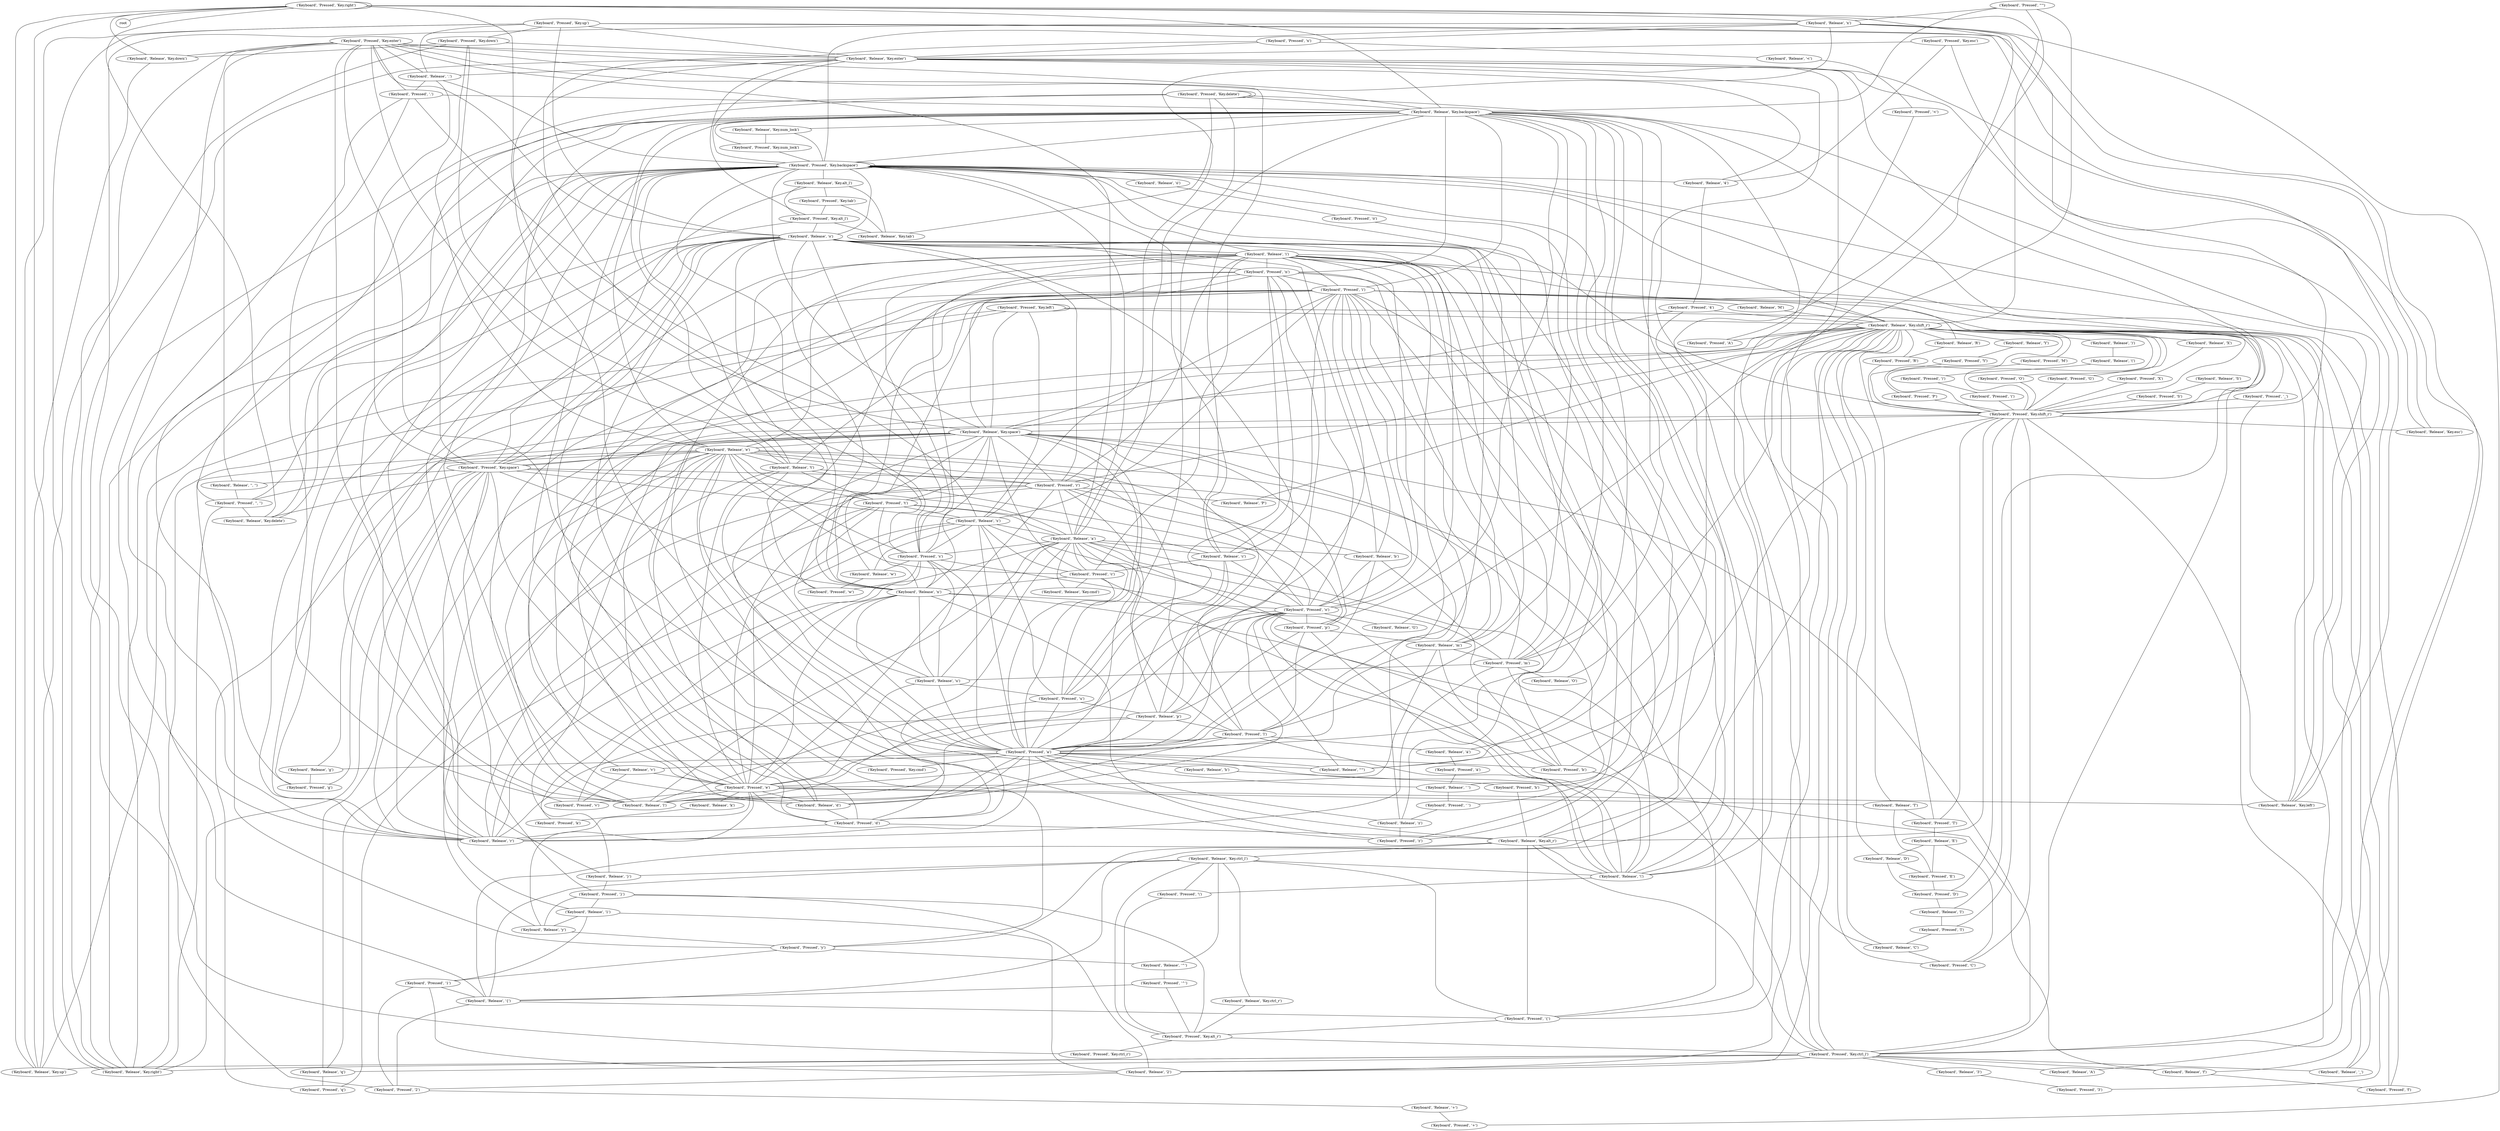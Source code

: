 graph {
	root
	"('Keyboard', 'Pressed', 'Key.right')"
	"('Keyboard', 'Pressed', 'Key.right')" -- root
	"('Keyboard', 'Pressed', 'Key.right')" -- "('Keyboard', 'Pressed', 'Key.right')"
	"('Keyboard', 'Pressed', 'Key.right')" -- "('Keyboard', 'Release', 'Key.right')"
	"('Keyboard', 'Pressed', 'Key.right')" -- "('Keyboard', 'Release', 'x')"
	"('Keyboard', 'Pressed', 'Key.right')" -- "('Keyboard', 'Release', 'Key.backspace')"
	"('Keyboard', 'Pressed', 'Key.right')" -- "('Keyboard', 'Release', 'Key.shift_r')"
	"('Keyboard', 'Pressed', 'Key.right')" -- "('Keyboard', 'Release', '2')"
	"('Keyboard', 'Pressed', 'Key.right')" -- "('Keyboard', 'Release', 'Key.up')"
	"('Keyboard', 'Pressed', 'Key.right')" -- "('Keyboard', 'Release', 'Key.space')"
	"('Keyboard', 'Pressed', 'Key.right')" -- "('Keyboard', 'Release', 'Key.down')"
	"('Keyboard', 'Pressed', 'Key.right')" -- "('Keyboard', 'Release', 'Key.delete')"
	"('Keyboard', 'Release', 'Key.right')"
	"('Keyboard', 'Pressed', 'Key.enter')"
	"('Keyboard', 'Pressed', 'Key.enter')" -- "('Keyboard', 'Release', 'Key.right')"
	"('Keyboard', 'Pressed', 'Key.enter')" -- "('Keyboard', 'Release', 'Key.enter')"
	"('Keyboard', 'Pressed', 'Key.enter')" -- "('Keyboard', 'Release', 'Key.backspace')"
	"('Keyboard', 'Pressed', 'Key.enter')" -- "('Keyboard', 'Release', '}')"
	"('Keyboard', 'Pressed', 'Key.enter')" -- "('Keyboard', 'Release', \"'\")"
	"('Keyboard', 'Pressed', 'Key.enter')" -- "('Keyboard', 'Release', 'a')"
	"('Keyboard', 'Pressed', 'Key.enter')" -- "('Keyboard', 'Release', '4')"
	"('Keyboard', 'Pressed', 'Key.enter')" -- "('Keyboard', 'Release', 't')"
	"('Keyboard', 'Pressed', 'Key.enter')" -- "('Keyboard', 'Release', 'r')"
	"('Keyboard', 'Pressed', 'Key.enter')" -- "('Keyboard', 'Release', 'c')"
	"('Keyboard', 'Pressed', 'Key.enter')" -- "('Keyboard', 'Release', 'o')"
	"('Keyboard', 'Pressed', 'Key.enter')" -- "('Keyboard', 'Release', 'Key.down')"
	"('Keyboard', 'Pressed', 'Key.enter')" -- "('Keyboard', 'Release', '', '')"
	"('Keyboard', 'Pressed', 'Key.enter')" -- "('Keyboard', 'Pressed', '.')"
	"('Keyboard', 'Pressed', 'Key.enter')" -- "('Keyboard', 'Release', '.')"
	"('Keyboard', 'Release', 'Key.enter')"
	"('Keyboard', 'Release', 'Key.enter')" -- "('Keyboard', 'Release', '.')"
	"('Keyboard', 'Pressed', 'x')"
	"('Keyboard', 'Pressed', 'x')" -- "('Keyboard', 'Release', 'Key.enter')"
	"('Keyboard', 'Pressed', 'x')" -- "('Keyboard', 'Release', '<')"
	"('Keyboard', 'Pressed', 's')"
	"('Keyboard', 'Pressed', 's')" -- "('Keyboard', 'Pressed', 'x')"
	"('Keyboard', 'Pressed', 's')" -- "('Keyboard', 'Release', 'Key.backspace')"
	"('Keyboard', 'Pressed', 's')" -- "('Keyboard', 'Pressed', 'a')"
	"('Keyboard', 'Pressed', 's')" -- "('Keyboard', 'Release', '\\')"
	"('Keyboard', 'Pressed', 's')" -- "('Keyboard', 'Release', 'i')"
	"('Keyboard', 'Pressed', 's')" -- "('Keyboard', 'Release', 'n')"
	"('Keyboard', 'Pressed', 's')" -- "('Keyboard', 'Release', 'e')"
	"('Keyboard', 'Pressed', 's')" -- "('Keyboard', 'Release', 'r')"
	"('Keyboard', 'Pressed', 's')" -- "('Keyboard', 'Release', 'o')"
	"('Keyboard', 'Pressed', 's')" -- "('Keyboard', 'Release', 'Key.space')"
	"('Keyboard', 'Pressed', 's')" -- "('Keyboard', 'Release', 'u')"
	"('Keyboard', 'Pressed', 's')" -- "('Keyboard', 'Pressed', 'w')"
	"('Keyboard', 'Pressed', 's')" -- "('Keyboard', 'Release', 'w')"
	"('Keyboard', 'Release', 's')"
	"('Keyboard', 'Release', 's')" -- "('Keyboard', 'Pressed', 's')"
	"('Keyboard', 'Release', 's')" -- "('Keyboard', 'Release', 'a')"
	"('Keyboard', 'Release', 's')" -- "('Keyboard', 'Release', 'w')"
	"('Keyboard', 'Release', 'x')"
	"('Keyboard', 'Release', 'x')" -- "('Keyboard', 'Pressed', 'x')"
	"('Keyboard', 'Release', 'x')" -- "('Keyboard', 'Release', 's')"
	"('Keyboard', 'Pressed', 'Key.backspace')"
	"('Keyboard', 'Pressed', 'Key.backspace')" -- "('Keyboard', 'Release', 'Key.right')"
	"('Keyboard', 'Pressed', 'Key.backspace')" -- "('Keyboard', 'Release', 'Key.enter')"
	"('Keyboard', 'Pressed', 'Key.backspace')" -- "('Keyboard', 'Release', 'x')"
	"('Keyboard', 'Pressed', 'Key.backspace')" -- "('Keyboard', 'Pressed', 'Key.backspace')"
	"('Keyboard', 'Pressed', 'Key.backspace')" -- "('Keyboard', 'Release', 'Key.backspace')"
	"('Keyboard', 'Pressed', 'Key.backspace')" -- "('Keyboard', 'Release', 'Key.shift_r')"
	"('Keyboard', 'Pressed', 'Key.backspace')" -- "('Keyboard', 'Release', '{')"
	"('Keyboard', 'Pressed', 'Key.backspace')" -- "('Keyboard', 'Release', 'Key.alt_r')"
	"('Keyboard', 'Pressed', 'Key.backspace')" -- "('Keyboard', 'Release', '1')"
	"('Keyboard', 'Pressed', 'Key.backspace')" -- "('Keyboard', 'Release', 'a')"
	"('Keyboard', 'Pressed', 'Key.backspace')" -- "('Keyboard', 'Release', '\\')"
	"('Keyboard', 'Pressed', 'Key.backspace')" -- "('Keyboard', 'Release', 'i')"
	"('Keyboard', 'Pressed', 'Key.backspace')" -- "('Keyboard', 'Release', '4')"
	"('Keyboard', 'Pressed', 'Key.backspace')" -- "('Keyboard', 'Release', 'n')"
	"('Keyboard', 'Pressed', 'Key.backspace')" -- "('Keyboard', 'Release', 'm')"
	"('Keyboard', 'Pressed', 'Key.backspace')" -- "('Keyboard', 'Release', 'e')"
	"('Keyboard', 'Pressed', 'Key.backspace')" -- "('Keyboard', 'Release', 't')"
	"('Keyboard', 'Pressed', 'Key.backspace')" -- "('Keyboard', 'Release', 'r')"
	"('Keyboard', 'Pressed', 'Key.backspace')" -- "('Keyboard', 'Release', 'c')"
	"('Keyboard', 'Pressed', 'Key.backspace')" -- "('Keyboard', 'Release', 'o')"
	"('Keyboard', 'Pressed', 'Key.backspace')" -- "('Keyboard', 'Release', 'l')"
	"('Keyboard', 'Pressed', 'Key.backspace')" -- "('Keyboard', 'Release', 'Key.space')"
	"('Keyboard', 'Pressed', 'Key.backspace')" -- "('Keyboard', 'Release', 'd')"
	"('Keyboard', 'Pressed', 'Key.backspace')" -- "('Keyboard', 'Release', 'á')"
	"('Keyboard', 'Pressed', 'Key.backspace')" -- "('Keyboard', 'Release', 'ó')"
	"('Keyboard', 'Pressed', 'Key.backspace')" -- "('Keyboard', 'Release', 'Key.delete')"
	"('Keyboard', 'Pressed', 'Key.backspace')" -- "('Keyboard', 'Release', '.')"
	"('Keyboard', 'Pressed', 'Key.backspace')" -- "('Keyboard', 'Release', 'Key.left')"
	"('Keyboard', 'Pressed', 'Key.backspace')" -- "('Keyboard', 'Release', 'Key.alt_l')"
	"('Keyboard', 'Pressed', 'Key.backspace')" -- "('Keyboard', 'Release', 'Key.num_lock')"
	"('Keyboard', 'Release', 'Key.backspace')"
	"('Keyboard', 'Release', 'Key.backspace')" -- "('Keyboard', 'Pressed', 'Key.shift_r')"
	"('Keyboard', 'Release', 'Key.backspace')" -- "('Keyboard', 'Release', 'Key.num_lock')"
	"('Keyboard', 'Pressed', 'Key.shift_r')"
	"('Keyboard', 'Pressed', 'Key.shift_r')" -- "('Keyboard', 'Release', 'Key.enter')"
	"('Keyboard', 'Pressed', 'Key.shift_r')" -- "('Keyboard', 'Release', 'x')"
	"('Keyboard', 'Pressed', 'Key.shift_r')" -- "('Keyboard', 'Pressed', 'Key.backspace')"
	"('Keyboard', 'Pressed', 'Key.shift_r')" -- "('Keyboard', 'Release', 'Key.shift_r')"
	"('Keyboard', 'Pressed', 'Key.shift_r')" -- "('Keyboard', 'Release', 'Key.alt_r')"
	"('Keyboard', 'Pressed', 'Key.shift_r')" -- "('Keyboard', 'Release', '}')"
	"('Keyboard', 'Pressed', 'Key.shift_r')" -- "('Keyboard', 'Release', \"'\")"
	"('Keyboard', 'Pressed', 'Key.shift_r')" -- "('Keyboard', 'Release', 'Key.esc')"
	"('Keyboard', 'Pressed', 'Key.shift_r')" -- "('Keyboard', 'Release', 'o')"
	"('Keyboard', 'Pressed', 'Key.shift_r')" -- "('Keyboard', 'Release', 'Key.space')"
	"('Keyboard', 'Pressed', 'Key.shift_r')" -- "('Keyboard', 'Release', 'Key.left')"
	"('Keyboard', 'Release', 'Key.shift_r')"
	"('Keyboard', 'Release', 'Key.shift_r')" -- "('Keyboard', 'Pressed', '_')"
	"('Keyboard', 'Release', 'Key.shift_r')" -- "('Keyboard', 'Release', '_')"
	"('Keyboard', 'Release', 'Key.shift_r')" -- "('Keyboard', 'Pressed', 'A')"
	"('Keyboard', 'Release', 'Key.shift_r')" -- "('Keyboard', 'Pressed', 'O')"
	"('Keyboard', 'Release', 'Key.shift_r')" -- "('Keyboard', 'Release', 'X')"
	"('Keyboard', 'Release', 'Key.shift_r')" -- "('Keyboard', 'Release', 'Y')"
	"('Keyboard', 'Release', 'Key.shift_r')" -- "('Keyboard', 'Pressed', 'R')"
	"('Keyboard', 'Release', 'Key.shift_r')" -- "('Keyboard', 'Release', 'R')"
	"('Keyboard', 'Release', 'Key.shift_r')" -- "('Keyboard', 'Pressed', 'G')"
	"('Keyboard', 'Release', 'Key.shift_r')" -- "('Keyboard', 'Pressed', 'T')"
	"('Keyboard', 'Release', 'Key.shift_r')" -- "('Keyboard', 'Pressed', 'P')"
	"('Keyboard', 'Release', 'Key.shift_r')" -- "('Keyboard', 'Pressed', 'M')"
	"('Keyboard', 'Release', 'Key.shift_r')" -- "('Keyboard', 'Release', 'D')"
	"('Keyboard', 'Release', 'Key.shift_r')" -- "('Keyboard', 'Pressed', 'C')"
	"('Keyboard', 'Release', 'Key.shift_r')" -- "('Keyboard', 'Release', 'C')"
	"('Keyboard', 'Release', 'Key.shift_r')" -- "('Keyboard', 'Release', 'I')"
	"('Keyboard', 'Release', 'Key.shift_r')" -- "('Keyboard', 'Release', ')')"
	"('Keyboard', 'Pressed', 'Key.ctrl_l')"
	"('Keyboard', 'Pressed', 'Key.ctrl_l')" -- "('Keyboard', 'Release', 'Key.right')"
	"('Keyboard', 'Pressed', 'Key.ctrl_l')" -- "('Keyboard', 'Release', 'Key.enter')"
	"('Keyboard', 'Pressed', 'Key.ctrl_l')" -- "('Keyboard', 'Release', 'x')"
	"('Keyboard', 'Pressed', 'Key.ctrl_l')" -- "('Keyboard', 'Release', 'Key.backspace')"
	"('Keyboard', 'Pressed', 'Key.ctrl_l')" -- "('Keyboard', 'Release', 'Key.shift_r')"
	"('Keyboard', 'Pressed', 'Key.ctrl_l')" -- "('Keyboard', 'Release', 'Key.alt_r')"
	"('Keyboard', 'Pressed', 'Key.ctrl_l')" -- "('Keyboard', 'Release', '_')"
	"('Keyboard', 'Pressed', 'Key.ctrl_l')" -- "('Keyboard', 'Release', '2')"
	"('Keyboard', 'Pressed', 'Key.ctrl_l')" -- "('Keyboard', 'Release', 'A')"
	"('Keyboard', 'Pressed', 'Key.ctrl_l')" -- "('Keyboard', 'Release', '3')"
	"('Keyboard', 'Pressed', 'Key.ctrl_l')" -- "('Keyboard', 'Release', 'i')"
	"('Keyboard', 'Pressed', 'Key.ctrl_l')" -- "('Keyboard', 'Release', 'n')"
	"('Keyboard', 'Pressed', 'Key.ctrl_l')" -- "('Keyboard', 'Release', 'Key.up')"
	"('Keyboard', 'Pressed', 'Key.ctrl_l')" -- "('Keyboard', 'Release', 'q')"
	"('Keyboard', 'Pressed', 'Key.ctrl_l')" -- "('Keyboard', 'Release', 'f')"
	"('Keyboard', 'Pressed', 'Key.ctrl_l')" -- "('Keyboard', 'Release', 'Key.space')"
	"('Keyboard', 'Pressed', 'Key.alt_r')"
	"('Keyboard', 'Pressed', 'Key.alt_r')" -- "('Keyboard', 'Pressed', 'Key.ctrl_l')"
	"('Keyboard', 'Pressed', 'Key.alt_r')" -- "('Keyboard', 'Pressed', 'Key.ctrl_r')"
	"('Keyboard', 'Pressed', '{')"
	"('Keyboard', 'Pressed', '{')" -- "('Keyboard', 'Release', 'Key.backspace')"
	"('Keyboard', 'Pressed', '{')" -- "('Keyboard', 'Release', 'Key.shift_r')"
	"('Keyboard', 'Pressed', '{')" -- "('Keyboard', 'Pressed', 'Key.alt_r')"
	"('Keyboard', 'Pressed', '{')" -- "('Keyboard', 'Release', 'Key.alt_r')"
	"('Keyboard', 'Pressed', '{')" -- "('Keyboard', 'Release', 'e')"
	"('Keyboard', 'Release', '{')"
	"('Keyboard', 'Release', '{')" -- "('Keyboard', 'Release', 'Key.shift_r')"
	"('Keyboard', 'Release', '{')" -- "('Keyboard', 'Pressed', '{')"
	"('Keyboard', 'Release', '{')" -- "('Keyboard', 'Release', 'Key.alt_r')"
	"('Keyboard', 'Release', 'Key.ctrl_l')"
	"('Keyboard', 'Release', 'Key.ctrl_l')" -- "('Keyboard', 'Pressed', 'Key.alt_r')"
	"('Keyboard', 'Release', 'Key.ctrl_l')" -- "('Keyboard', 'Pressed', '{')"
	"('Keyboard', 'Release', 'Key.ctrl_l')" -- "('Keyboard', 'Release', '{')"
	"('Keyboard', 'Release', 'Key.ctrl_l')" -- "('Keyboard', 'Release', '}')"
	"('Keyboard', 'Release', 'Key.ctrl_l')" -- "('Keyboard', 'Release', '^')"
	"('Keyboard', 'Release', 'Key.ctrl_l')" -- "('Keyboard', 'Pressed', '\\')"
	"('Keyboard', 'Release', 'Key.ctrl_l')" -- "('Keyboard', 'Release', '\\')"
	"('Keyboard', 'Release', 'Key.ctrl_l')" -- "('Keyboard', 'Release', 'Key.ctrl_r')"
	"('Keyboard', 'Release', 'Key.alt_r')"
	"('Keyboard', 'Release', 'Key.alt_r')" -- "('Keyboard', 'Release', 'Key.ctrl_l')"
	"('Keyboard', 'Pressed', '1')"
	"('Keyboard', 'Pressed', '1')" -- "('Keyboard', 'Release', '{')"
	"('Keyboard', 'Pressed', '1')" -- "('Keyboard', 'Pressed', '2')"
	"('Keyboard', 'Pressed', 'y')"
	"('Keyboard', 'Pressed', 'y')" -- "('Keyboard', 'Release', 'Key.backspace')"
	"('Keyboard', 'Pressed', 'y')" -- "('Keyboard', 'Pressed', '1')"
	"('Keyboard', 'Pressed', 'y')" -- "('Keyboard', 'Release', '^')"
	"('Keyboard', 'Pressed', 'y')" -- "('Keyboard', 'Release', 'o')"
	"('Keyboard', 'Pressed', 'y')" -- "('Keyboard', 'Release', 'Key.space')"
	"('Keyboard', 'Release', 'y')"
	"('Keyboard', 'Release', 'y')" -- "('Keyboard', 'Pressed', 'y')"
	"('Keyboard', 'Release', '1')"
	"('Keyboard', 'Release', '1')" -- "('Keyboard', 'Pressed', '1')"
	"('Keyboard', 'Release', '1')" -- "('Keyboard', 'Release', 'y')"
	"('Keyboard', 'Release', '1')" -- "('Keyboard', 'Release', '2')"
	"('Keyboard', 'Pressed', '}')"
	"('Keyboard', 'Pressed', '}')" -- "('Keyboard', 'Release', 'Key.backspace')"
	"('Keyboard', 'Pressed', '}')" -- "('Keyboard', 'Pressed', 'Key.alt_r')"
	"('Keyboard', 'Pressed', '}')" -- "('Keyboard', 'Release', 'y')"
	"('Keyboard', 'Pressed', '}')" -- "('Keyboard', 'Release', '1')"
	"('Keyboard', 'Pressed', '}')" -- "('Keyboard', 'Release', '2')"
	"('Keyboard', 'Release', '}')"
	"('Keyboard', 'Release', '}')" -- "('Keyboard', 'Pressed', '}')"
	"('Keyboard', 'Pressed', '_')"
	"('Keyboard', 'Pressed', '_')" -- "('Keyboard', 'Pressed', 'Key.shift_r')"
	"('Keyboard', 'Release', '_')"
	"('Keyboard', 'Release', '_')" -- "('Keyboard', 'Pressed', '_')"
	"('Keyboard', 'Pressed', '^')"
	"('Keyboard', 'Pressed', '^')" -- "('Keyboard', 'Pressed', 'Key.alt_r')"
	"('Keyboard', 'Pressed', '^')" -- "('Keyboard', 'Release', '{')"
	"('Keyboard', 'Release', '^')"
	"('Keyboard', 'Release', '^')" -- "('Keyboard', 'Pressed', '^')"
	"('Keyboard', 'Pressed', \"'\")"
	"('Keyboard', 'Pressed', \"'\")" -- "('Keyboard', 'Release', 'x')"
	"('Keyboard', 'Pressed', \"'\")" -- "('Keyboard', 'Release', 'Key.backspace')"
	"('Keyboard', 'Pressed', \"'\")" -- "('Keyboard', 'Release', \"'\")"
	"('Keyboard', 'Pressed', \"'\")" -- "('Keyboard', 'Release', '\\')"
	"('Keyboard', 'Release', \"'\")"
	"('Keyboard', 'Pressed', '2')"
	"('Keyboard', 'Pressed', '2')" -- "('Keyboard', 'Release', 'Key.enter')"
	"('Keyboard', 'Pressed', '2')" -- "('Keyboard', 'Release', '{')"
	"('Keyboard', 'Pressed', '2')" -- "('Keyboard', 'Release', '+')"
	"('Keyboard', 'Release', '2')"
	"('Keyboard', 'Release', '2')" -- "('Keyboard', 'Pressed', '1')"
	"('Keyboard', 'Release', '2')" -- "('Keyboard', 'Pressed', '2')"
	"('Keyboard', 'Pressed', 'a')"
	"('Keyboard', 'Pressed', 'a')" -- "('Keyboard', 'Release', 'Key.enter')"
	"('Keyboard', 'Pressed', 'a')" -- "('Keyboard', 'Release', 's')"
	"('Keyboard', 'Pressed', 'a')" -- "('Keyboard', 'Release', 'Key.backspace')"
	"('Keyboard', 'Pressed', 'a')" -- "('Keyboard', 'Release', 'Key.alt_r')"
	"('Keyboard', 'Pressed', 'a')" -- "('Keyboard', 'Release', \"'\")"
	"('Keyboard', 'Pressed', 'a')" -- "('Keyboard', 'Release', 'p')"
	"('Keyboard', 'Pressed', 'a')" -- "('Keyboard', 'Release', 'i')"
	"('Keyboard', 'Pressed', 'a')" -- "('Keyboard', 'Pressed', 'n')"
	"('Keyboard', 'Pressed', 'a')" -- "('Keyboard', 'Release', 'n')"
	"('Keyboard', 'Pressed', 'a')" -- "('Keyboard', 'Release', 'm')"
	"('Keyboard', 'Pressed', 'a')" -- "('Keyboard', 'Release', 'e')"
	"('Keyboard', 'Pressed', 'a')" -- "('Keyboard', 'Release', 'g')"
	"('Keyboard', 'Pressed', 'a')" -- "('Keyboard', 'Release', 'h')"
	"('Keyboard', 'Pressed', 'a')" -- "('Keyboard', 'Release', 't')"
	"('Keyboard', 'Pressed', 'a')" -- "('Keyboard', 'Pressed', 'b')"
	"('Keyboard', 'Pressed', 'a')" -- "('Keyboard', 'Release', 'r')"
	"('Keyboard', 'Pressed', 'a')" -- "('Keyboard', 'Release', 'f')"
	"('Keyboard', 'Pressed', 'a')" -- "('Keyboard', 'Pressed', 'c')"
	"('Keyboard', 'Pressed', 'a')" -- "('Keyboard', 'Release', 'c')"
	"('Keyboard', 'Pressed', 'a')" -- "('Keyboard', 'Release', 'l')"
	"('Keyboard', 'Pressed', 'a')" -- "('Keyboard', 'Release', 'Key.space')"
	"('Keyboard', 'Pressed', 'a')" -- "('Keyboard', 'Release', 'd')"
	"('Keyboard', 'Pressed', 'a')" -- "('Keyboard', 'Release', 'z')"
	"('Keyboard', 'Pressed', 'a')" -- "('Keyboard', 'Release', '´')"
	"('Keyboard', 'Pressed', 'a')" -- "('Keyboard', 'Pressed', 'u')"
	"('Keyboard', 'Pressed', 'a')" -- "('Keyboard', 'Release', 'u')"
	"('Keyboard', 'Pressed', 'a')" -- "('Keyboard', 'Release', 'v')"
	"('Keyboard', 'Pressed', 'a')" -- "('Keyboard', 'Pressed', 'Key.cmd')"
	"('Keyboard', 'Release', 'a')"
	"('Keyboard', 'Release', 'a')" -- "('Keyboard', 'Pressed', 's')"
	"('Keyboard', 'Release', 'a')" -- "('Keyboard', 'Pressed', 'a')"
	"('Keyboard', 'Release', 'a')" -- "('Keyboard', 'Release', 'b')"
	"('Keyboard', 'Release', 'a')" -- "('Keyboard', 'Release', 'c')"
	"('Keyboard', 'Release', 'a')" -- "('Keyboard', 'Pressed', 'l')"
	"('Keyboard', 'Release', 'a')" -- "('Keyboard', 'Release', 'u')"
	"('Keyboard', 'Pressed', 'A')"
	"('Keyboard', 'Pressed', 'A')" -- "('Keyboard', 'Release', 'Key.backspace')"
	"('Keyboard', 'Release', 'A')"
	"('Keyboard', 'Release', 'A')" -- "('Keyboard', 'Release', 'Key.shift_r')"
	"('Keyboard', 'Pressed', '3')"
	"('Keyboard', 'Pressed', '3')" -- "('Keyboard', 'Release', 'Key.enter')"
	"('Keyboard', 'Release', '3')"
	"('Keyboard', 'Release', '3')" -- "('Keyboard', 'Pressed', '3')"
	"('Keyboard', 'Pressed', '\\')"
	"('Keyboard', 'Pressed', '\\')" -- "('Keyboard', 'Pressed', 'Key.alt_r')"
	"('Keyboard', 'Release', '\\')"
	"('Keyboard', 'Release', '\\')" -- "('Keyboard', 'Release', 'Key.alt_r')"
	"('Keyboard', 'Release', '\\')" -- "('Keyboard', 'Pressed', '\\')"
	"('Keyboard', 'Pressed', 'p')"
	"('Keyboard', 'Pressed', 'p')" -- "('Keyboard', 'Release', 'Key.backspace')"
	"('Keyboard', 'Pressed', 'p')" -- "('Keyboard', 'Release', 'a')"
	"('Keyboard', 'Pressed', 'p')" -- "('Keyboard', 'Release', '\\')"
	"('Keyboard', 'Pressed', 'p')" -- "('Keyboard', 'Release', 'm')"
	"('Keyboard', 'Pressed', 'p')" -- "('Keyboard', 'Release', 'e')"
	"('Keyboard', 'Pressed', 'p')" -- "('Keyboard', 'Release', 'Key.space')"
	"('Keyboard', 'Release', 'p')"
	"('Keyboard', 'Release', 'p')" -- "('Keyboard', 'Pressed', 'p')"
	"('Keyboard', 'Release', 'p')" -- "('Keyboard', 'Pressed', 'o')"
	"('Keyboard', 'Release', 'p')" -- "('Keyboard', 'Pressed', 'l')"
	"('Keyboard', 'Pressed', 'i')"
	"('Keyboard', 'Pressed', 'i')" -- "('Keyboard', 'Release', 's')"
	"('Keyboard', 'Pressed', 'i')" -- "('Keyboard', 'Release', 'Key.backspace')"
	"('Keyboard', 'Pressed', 'i')" -- "('Keyboard', 'Release', 'Key.shift_r')"
	"('Keyboard', 'Pressed', 'i')" -- "('Keyboard', 'Release', '\\')"
	"('Keyboard', 'Pressed', 'i')" -- "('Keyboard', 'Release', 'p')"
	"('Keyboard', 'Pressed', 'i')" -- "('Keyboard', 'Release', 'm')"
	"('Keyboard', 'Pressed', 'i')" -- "('Keyboard', 'Release', 'g')"
	"('Keyboard', 'Pressed', 'i')" -- "('Keyboard', 'Release', 't')"
	"('Keyboard', 'Pressed', 'i')" -- "('Keyboard', 'Release', 'b')"
	"('Keyboard', 'Pressed', 'i')" -- "('Keyboard', 'Release', 'r')"
	"('Keyboard', 'Pressed', 'i')" -- "('Keyboard', 'Release', 'f')"
	"('Keyboard', 'Pressed', 'i')" -- "('Keyboard', 'Release', 'c')"
	"('Keyboard', 'Pressed', 'i')" -- "('Keyboard', 'Release', 'l')"
	"('Keyboard', 'Pressed', 'i')" -- "('Keyboard', 'Release', 'Key.space')"
	"('Keyboard', 'Pressed', 'i')" -- "('Keyboard', 'Release', 'R')"
	"('Keyboard', 'Pressed', 'i')" -- "('Keyboard', 'Release', 'd')"
	"('Keyboard', 'Pressed', 'i')" -- "('Keyboard', 'Release', 'M')"
	"('Keyboard', 'Pressed', 'i')" -- "('Keyboard', 'Release', 'w')"
	"('Keyboard', 'Release', 'i')"
	"('Keyboard', 'Release', 'i')" -- "('Keyboard', 'Pressed', 'i')"
	"('Keyboard', 'Release', 'i')" -- "('Keyboard', 'Pressed', 'n')"
	"('Keyboard', 'Release', 'i')" -- "('Keyboard', 'Pressed', 'm')"
	"('Keyboard', 'Release', 'i')" -- "('Keyboard', 'Pressed', 'o')"
	"('Keyboard', 'Release', 'i')" -- "('Keyboard', 'Pressed', 'z')"
	"('Keyboard', 'Pressed', '4')"
	"('Keyboard', 'Pressed', '4')" -- "('Keyboard', 'Release', 'Key.shift_r')"
	"('Keyboard', 'Pressed', '4')" -- "('Keyboard', 'Release', '\\')"
	"('Keyboard', 'Pressed', '4')" -- "('Keyboard', 'Release', 'Key.space')"
	"('Keyboard', 'Release', '4')"
	"('Keyboard', 'Release', '4')" -- "('Keyboard', 'Pressed', '4')"
	"('Keyboard', 'Pressed', 'n')"
	"('Keyboard', 'Pressed', 'n')" -- "('Keyboard', 'Release', 'Key.backspace')"
	"('Keyboard', 'Pressed', 'n')" -- "('Keyboard', 'Release', 'Key.alt_r')"
	"('Keyboard', 'Pressed', 'n')" -- "('Keyboard', 'Pressed', 'i')"
	"('Keyboard', 'Pressed', 'n')" -- "('Keyboard', 'Release', 'm')"
	"('Keyboard', 'Pressed', 'n')" -- "('Keyboard', 'Release', 'e')"
	"('Keyboard', 'Pressed', 'n')" -- "('Keyboard', 'Release', 'c')"
	"('Keyboard', 'Pressed', 'n')" -- "('Keyboard', 'Pressed', 'o')"
	"('Keyboard', 'Pressed', 'n')" -- "('Keyboard', 'Release', 'o')"
	"('Keyboard', 'Pressed', 'n')" -- "('Keyboard', 'Release', 'Key.space')"
	"('Keyboard', 'Pressed', 'n')" -- "('Keyboard', 'Pressed', 'u')"
	"('Keyboard', 'Pressed', 'n')" -- "('Keyboard', 'Release', 'u')"
	"('Keyboard', 'Release', 'n')"
	"('Keyboard', 'Release', 'n')" -- "('Keyboard', 'Release', 'i')"
	"('Keyboard', 'Release', 'n')" -- "('Keyboard', 'Pressed', 'n')"
	"('Keyboard', 'Release', 'n')" -- "('Keyboard', 'Pressed', 'o')"
	"('Keyboard', 'Release', 'n')" -- "('Keyboard', 'Release', 'o')"
	"('Keyboard', 'Release', 'n')" -- "('Keyboard', 'Release', 'u')"
	"('Keyboard', 'Pressed', 'O')"
	"('Keyboard', 'Pressed', 'O')" -- "('Keyboard', 'Pressed', 'Key.shift_r')"
	"('Keyboard', 'Release', 'O')"
	"('Keyboard', 'Release', 'O')" -- "('Keyboard', 'Release', 'Key.shift_r')"
	"('Keyboard', 'Pressed', 'm')"
	"('Keyboard', 'Pressed', 'm')" -- "('Keyboard', 'Release', 'Key.enter')"
	"('Keyboard', 'Pressed', 'm')" -- "('Keyboard', 'Release', 'Key.backspace')"
	"('Keyboard', 'Pressed', 'm')" -- "('Keyboard', 'Release', 'a')"
	"('Keyboard', 'Pressed', 'm')" -- "('Keyboard', 'Release', '\\')"
	"('Keyboard', 'Pressed', 'm')" -- "('Keyboard', 'Pressed', 'i')"
	"('Keyboard', 'Pressed', 'm')" -- "('Keyboard', 'Release', 'O')"
	"('Keyboard', 'Pressed', 'm')" -- "('Keyboard', 'Release', 'r')"
	"('Keyboard', 'Pressed', 'm')" -- "('Keyboard', 'Release', 'o')"
	"('Keyboard', 'Pressed', 'm')" -- "('Keyboard', 'Release', 'u')"
	"('Keyboard', 'Release', 'm')"
	"('Keyboard', 'Release', 'm')" -- "('Keyboard', 'Release', 'i')"
	"('Keyboard', 'Release', 'm')" -- "('Keyboard', 'Pressed', 'm')"
	"('Keyboard', 'Pressed', 'e')"
	"('Keyboard', 'Pressed', 'e')" -- "('Keyboard', 'Release', 's')"
	"('Keyboard', 'Pressed', 'e')" -- "('Keyboard', 'Release', 'Key.shift_r')"
	"('Keyboard', 'Pressed', 'e')" -- "('Keyboard', 'Release', 'y')"
	"('Keyboard', 'Pressed', 'e')" -- "('Keyboard', 'Release', 'p')"
	"('Keyboard', 'Pressed', 'e')" -- "('Keyboard', 'Release', 'i')"
	"('Keyboard', 'Pressed', 'e')" -- "('Keyboard', 'Release', 'n')"
	"('Keyboard', 'Pressed', 'e')" -- "('Keyboard', 'Release', 'm')"
	"('Keyboard', 'Pressed', 'e')" -- "('Keyboard', 'Pressed', 't')"
	"('Keyboard', 'Pressed', 'e')" -- "('Keyboard', 'Release', 't')"
	"('Keyboard', 'Pressed', 'e')" -- "('Keyboard', 'Pressed', 'r')"
	"('Keyboard', 'Pressed', 'e')" -- "('Keyboard', 'Release', 'r')"
	"('Keyboard', 'Pressed', 'e')" -- "('Keyboard', 'Release', 'l')"
	"('Keyboard', 'Pressed', 'e')" -- "('Keyboard', 'Release', 'Key.space')"
	"('Keyboard', 'Pressed', 'e')" -- "('Keyboard', 'Pressed', 'd')"
	"('Keyboard', 'Pressed', 'e')" -- "('Keyboard', 'Release', 'd')"
	"('Keyboard', 'Pressed', 'e')" -- "('Keyboard', 'Release', 'T')"
	"('Keyboard', 'Pressed', 'e')" -- "('Keyboard', 'Release', 'k')"
	"('Keyboard', 'Pressed', 'e')" -- "('Keyboard', 'Release', 'u')"
	"('Keyboard', 'Pressed', 'e')" -- "('Keyboard', 'Release', 'Key.left')"
	"('Keyboard', 'Pressed', 'e')" -- "('Keyboard', 'Pressed', 'v')"
	"('Keyboard', 'Release', 'e')"
	"('Keyboard', 'Release', 'e')" -- "('Keyboard', 'Pressed', 'e')"
	"('Keyboard', 'Release', 'e')" -- "('Keyboard', 'Release', 't')"
	"('Keyboard', 'Release', 'e')" -- "('Keyboard', 'Pressed', 'r')"
	"('Keyboard', 'Release', 'e')" -- "('Keyboard', 'Release', 'r')"
	"('Keyboard', 'Release', 'e')" -- "('Keyboard', 'Pressed', 'l')"
	"('Keyboard', 'Release', 'e')" -- "('Keyboard', 'Pressed', 'Key.space')"
	"('Keyboard', 'Release', 'e')" -- "('Keyboard', 'Release', 'd')"
	"('Keyboard', 'Release', 'e')" -- "('Keyboard', 'Release', 'v')"
	"('Keyboard', 'Pressed', 'g')"
	"('Keyboard', 'Pressed', 'g')" -- "('Keyboard', 'Release', 'Key.backspace')"
	"('Keyboard', 'Pressed', 'g')" -- "('Keyboard', 'Release', 'e')"
	"('Keyboard', 'Pressed', 'g')" -- "('Keyboard', 'Release', 'o')"
	"('Keyboard', 'Release', 'g')"
	"('Keyboard', 'Release', 'g')" -- "('Keyboard', 'Pressed', 'g')"
	"('Keyboard', 'Pressed', 'Key.esc')"
	"('Keyboard', 'Pressed', 'Key.esc')" -- "('Keyboard', 'Release', 'Key.enter')"
	"('Keyboard', 'Pressed', 'Key.esc')" -- "('Keyboard', 'Release', '4')"
	"('Keyboard', 'Pressed', 'Key.esc')" -- "('Keyboard', 'Release', 'Key.esc')"
	"('Keyboard', 'Release', 'Key.esc')"
	"('Keyboard', 'Pressed', 'Key.up')"
	"('Keyboard', 'Pressed', 'Key.up')" -- "('Keyboard', 'Release', 'Key.right')"
	"('Keyboard', 'Pressed', 'Key.up')" -- "('Keyboard', 'Release', 'Key.enter')"
	"('Keyboard', 'Pressed', 'Key.up')" -- "('Keyboard', 'Release', 'Key.esc')"
	"('Keyboard', 'Pressed', 'Key.up')" -- "('Keyboard', 'Release', 'Key.up')"
	"('Keyboard', 'Pressed', 'Key.up')" -- "('Keyboard', 'Release', 'o')"
	"('Keyboard', 'Pressed', 'Key.up')" -- "('Keyboard', 'Pressed', 'Key.down')"
	"('Keyboard', 'Pressed', 'Key.up')" -- "('Keyboard', 'Release', '.')"
	"('Keyboard', 'Pressed', 'Key.up')" -- "('Keyboard', 'Release', 'Key.left')"
	"('Keyboard', 'Release', 'Key.up')"
	"('Keyboard', 'Pressed', 'h')"
	"('Keyboard', 'Pressed', 'h')" -- "('Keyboard', 'Release', 'Key.alt_r')"
	"('Keyboard', 'Pressed', 'h')" -- "('Keyboard', 'Release', 'Key.space')"
	"('Keyboard', 'Release', 'h')"
	"('Keyboard', 'Release', 'h')" -- "('Keyboard', 'Pressed', 'h')"
	"('Keyboard', 'Pressed', 't')"
	"('Keyboard', 'Pressed', 't')" -- "('Keyboard', 'Release', 's')"
	"('Keyboard', 'Pressed', 't')" -- "('Keyboard', 'Release', 'a')"
	"('Keyboard', 'Pressed', 't')" -- "('Keyboard', 'Release', 'n')"
	"('Keyboard', 'Pressed', 't')" -- "('Keyboard', 'Release', 'e')"
	"('Keyboard', 'Pressed', 't')" -- "('Keyboard', 'Release', 't')"
	"('Keyboard', 'Pressed', 't')" -- "('Keyboard', 'Release', 'r')"
	"('Keyboard', 'Pressed', 't')" -- "('Keyboard', 'Release', 'c')"
	"('Keyboard', 'Pressed', 't')" -- "('Keyboard', 'Release', 'Key.space')"
	"('Keyboard', 'Pressed', 't')" -- "('Keyboard', 'Release', 'u')"
	"('Keyboard', 'Release', 't')"
	"('Keyboard', 'Release', 't')" -- "('Keyboard', 'Pressed', 'r')"
	"('Keyboard', 'Pressed', 'q')"
	"('Keyboard', 'Pressed', 'q')" -- "('Keyboard', 'Release', 's')"
	"('Keyboard', 'Pressed', 'q')" -- "('Keyboard', 'Release', 'e')"
	"('Keyboard', 'Release', 'q')"
	"('Keyboard', 'Release', 'q')" -- "('Keyboard', 'Pressed', 'q')"
	"('Keyboard', 'Pressed', 'b')"
	"('Keyboard', 'Pressed', 'b')" -- "('Keyboard', 'Release', 'a')"
	"('Keyboard', 'Pressed', 'b')" -- "('Keyboard', 'Release', '\\')"
	"('Keyboard', 'Pressed', 'b')" -- "('Keyboard', 'Release', 'm')"
	"('Keyboard', 'Pressed', 'b')" -- "('Keyboard', 'Release', 'o')"
	"('Keyboard', 'Release', 'b')"
	"('Keyboard', 'Release', 'b')" -- "('Keyboard', 'Pressed', 'a')"
	"('Keyboard', 'Release', 'b')" -- "('Keyboard', 'Pressed', 'b')"
	"('Keyboard', 'Release', 'b')" -- "('Keyboard', 'Pressed', 'o')"
	"('Keyboard', 'Pressed', 'r')"
	"('Keyboard', 'Pressed', 'r')" -- "('Keyboard', 'Release', 'Key.shift_r')"
	"('Keyboard', 'Pressed', 'r')" -- "('Keyboard', 'Release', 'a')"
	"('Keyboard', 'Pressed', 'r')" -- "('Keyboard', 'Release', 'p')"
	"('Keyboard', 'Pressed', 'r')" -- "('Keyboard', 'Release', 'i')"
	"('Keyboard', 'Pressed', 'r')" -- "('Keyboard', 'Pressed', 't')"
	"('Keyboard', 'Pressed', 'r')" -- "('Keyboard', 'Release', 'q')"
	"('Keyboard', 'Pressed', 'r')" -- "('Keyboard', 'Release', 'b')"
	"('Keyboard', 'Pressed', 'r')" -- "('Keyboard', 'Release', 'r')"
	"('Keyboard', 'Pressed', 'r')" -- "('Keyboard', 'Pressed', 'o')"
	"('Keyboard', 'Pressed', 'r')" -- "('Keyboard', 'Release', 'o')"
	"('Keyboard', 'Pressed', 'r')" -- "('Keyboard', 'Release', 'Key.space')"
	"('Keyboard', 'Pressed', 'r')" -- "('Keyboard', 'Release', 'P')"
	"('Keyboard', 'Release', 'r')"
	"('Keyboard', 'Release', 'r')" -- "('Keyboard', 'Release', 't')"
	"('Keyboard', 'Release', 'r')" -- "('Keyboard', 'Pressed', 'o')"
	"('Keyboard', 'Release', 'r')" -- "('Keyboard', 'Release', 'o')"
	"('Keyboard', 'Pressed', 'f')"
	"('Keyboard', 'Pressed', 'f')" -- "('Keyboard', 'Release', 'Key.enter')"
	"('Keyboard', 'Pressed', 'f')" -- "('Keyboard', 'Release', 'i')"
	"('Keyboard', 'Release', 'f')"
	"('Keyboard', 'Release', 'f')" -- "('Keyboard', 'Pressed', 'f')"
	"('Keyboard', 'Pressed', 'c')"
	"('Keyboard', 'Pressed', 'c')" -- "('Keyboard', 'Release', 's')"
	"('Keyboard', 'Pressed', 'c')" -- "('Keyboard', 'Release', 'a')"
	"('Keyboard', 'Pressed', 'c')" -- "('Keyboard', 'Release', '\\')"
	"('Keyboard', 'Pressed', 'c')" -- "('Keyboard', 'Release', 'i')"
	"('Keyboard', 'Pressed', 'c')" -- "('Keyboard', 'Release', 'n')"
	"('Keyboard', 'Pressed', 'c')" -- "('Keyboard', 'Release', 'e')"
	"('Keyboard', 'Pressed', 'c')" -- "('Keyboard', 'Release', 'Key.space')"
	"('Keyboard', 'Pressed', 'c')" -- "('Keyboard', 'Release', 'Key.cmd')"
	"('Keyboard', 'Release', 'c')"
	"('Keyboard', 'Release', 'c')" -- "('Keyboard', 'Pressed', 'c')"
	"('Keyboard', 'Pressed', 'o')"
	"('Keyboard', 'Pressed', 'o')" -- "('Keyboard', 'Release', 's')"
	"('Keyboard', 'Pressed', 'o')" -- "('Keyboard', 'Release', \"'\")"
	"('Keyboard', 'Pressed', 'o')" -- "('Keyboard', 'Pressed', 'p')"
	"('Keyboard', 'Pressed', 'o')" -- "('Keyboard', 'Pressed', 'i')"
	"('Keyboard', 'Pressed', 'o')" -- "('Keyboard', 'Release', 't')"
	"('Keyboard', 'Pressed', 'o')" -- "('Keyboard', 'Pressed', 'b')"
	"('Keyboard', 'Pressed', 'o')" -- "('Keyboard', 'Release', 'c')"
	"('Keyboard', 'Pressed', 'o')" -- "('Keyboard', 'Release', 'l')"
	"('Keyboard', 'Pressed', 'o')" -- "('Keyboard', 'Release', 'd')"
	"('Keyboard', 'Pressed', 'o')" -- "('Keyboard', 'Release', 'G')"
	"('Keyboard', 'Pressed', 'o')" -- "('Keyboard', 'Release', 'C')"
	"('Keyboard', 'Release', 'o')"
	"('Keyboard', 'Release', 'o')" -- "('Keyboard', 'Release', 'p')"
	"('Keyboard', 'Release', 'o')" -- "('Keyboard', 'Release', 'i')"
	"('Keyboard', 'Release', 'o')" -- "('Keyboard', 'Release', 'b')"
	"('Keyboard', 'Release', 'o')" -- "('Keyboard', 'Pressed', 'o')"
	"('Keyboard', 'Pressed', 'l')"
	"('Keyboard', 'Pressed', 'l')" -- "('Keyboard', 'Release', 'Key.backspace')"
	"('Keyboard', 'Pressed', 'l')" -- "('Keyboard', 'Pressed', 'a')"
	"('Keyboard', 'Pressed', 'l')" -- "('Keyboard', 'Release', '\\')"
	"('Keyboard', 'Pressed', 'l')" -- "('Keyboard', 'Pressed', 'p')"
	"('Keyboard', 'Pressed', 'l')" -- "('Keyboard', 'Pressed', 'e')"
	"('Keyboard', 'Pressed', 'l')" -- "('Keyboard', 'Release', 'o')"
	"('Keyboard', 'Pressed', 'l')" -- "('Keyboard', 'Release', 'l')"
	"('Keyboard', 'Pressed', 'l')" -- "('Keyboard', 'Release', 'Key.space')"
	"('Keyboard', 'Pressed', 'l')" -- "('Keyboard', 'Release', 'á')"
	"('Keyboard', 'Release', 'l')"
	"('Keyboard', 'Release', 'l')" -- "('Keyboard', 'Release', 'a')"
	"('Keyboard', 'Release', 'l')" -- "('Keyboard', 'Release', 'p')"
	"('Keyboard', 'Release', 'l')" -- "('Keyboard', 'Release', 'e')"
	"('Keyboard', 'Pressed', 'Key.space')"
	"('Keyboard', 'Pressed', 'Key.space')" -- "('Keyboard', 'Release', 'Key.right')"
	"('Keyboard', 'Pressed', 'Key.space')" -- "('Keyboard', 'Release', 's')"
	"('Keyboard', 'Pressed', 'Key.space')" -- "('Keyboard', 'Release', 'Key.backspace')"
	"('Keyboard', 'Pressed', 'Key.space')" -- "('Keyboard', 'Release', 'Key.shift_r')"
	"('Keyboard', 'Pressed', 'Key.space')" -- "('Keyboard', 'Release', 'y')"
	"('Keyboard', 'Pressed', 'Key.space')" -- "('Keyboard', 'Release', 'a')"
	"('Keyboard', 'Pressed', 'Key.space')" -- "('Keyboard', 'Release', 'i')"
	"('Keyboard', 'Pressed', 'Key.space')" -- "('Keyboard', 'Release', 'n')"
	"('Keyboard', 'Pressed', 'Key.space')" -- "('Keyboard', 'Release', 'q')"
	"('Keyboard', 'Pressed', 'Key.space')" -- "('Keyboard', 'Release', 'r')"
	"('Keyboard', 'Pressed', 'Key.space')" -- "('Keyboard', 'Release', 'o')"
	"('Keyboard', 'Pressed', 'Key.space')" -- "('Keyboard', 'Release', 'l')"
	"('Keyboard', 'Pressed', 'Key.space')" -- "('Keyboard', 'Release', 'Key.space')"
	"('Keyboard', 'Pressed', 'Key.space')" -- "('Keyboard', 'Release', 'd')"
	"('Keyboard', 'Pressed', 'Key.space')" -- "('Keyboard', 'Release', 'z')"
	"('Keyboard', 'Pressed', 'Key.space')" -- "('Keyboard', 'Release', 'Key.delete')"
	"('Keyboard', 'Pressed', 'Key.space')" -- "('Keyboard', 'Release', '', '')"
	"('Keyboard', 'Pressed', 'Key.space')" -- "('Keyboard', 'Release', '.')"
	"('Keyboard', 'Pressed', 'Key.space')" -- "('Keyboard', 'Release', 'Key.alt_l')"
	"('Keyboard', 'Release', 'Key.space')"
	"('Keyboard', 'Release', 'Key.space')" -- "('Keyboard', 'Release', 'e')"
	"('Keyboard', 'Pressed', 'X')"
	"('Keyboard', 'Pressed', 'X')" -- "('Keyboard', 'Pressed', 'Key.shift_r')"
	"('Keyboard', 'Release', 'X')"
	"('Keyboard', 'Release', 'X')" -- "('Keyboard', 'Pressed', 'X')"
	"('Keyboard', 'Pressed', 'Y')"
	"('Keyboard', 'Pressed', 'Y')" -- "('Keyboard', 'Pressed', 'Key.shift_r')"
	"('Keyboard', 'Release', 'Y')"
	"('Keyboard', 'Release', 'Y')" -- "('Keyboard', 'Pressed', 'Y')"
	"('Keyboard', 'Pressed', 'Key.down')"
	"('Keyboard', 'Pressed', 'Key.down')" -- "('Keyboard', 'Release', 'Key.enter')"
	"('Keyboard', 'Pressed', 'Key.down')" -- "('Keyboard', 'Release', 'e')"
	"('Keyboard', 'Pressed', 'Key.down')" -- "('Keyboard', 'Release', 'Key.up')"
	"('Keyboard', 'Pressed', 'Key.down')" -- "('Keyboard', 'Release', 't')"
	"('Keyboard', 'Pressed', 'Key.down')" -- "('Keyboard', 'Release', 'Key.down')"
	"('Keyboard', 'Release', 'Key.down')"
	"('Keyboard', 'Release', 'Key.down')" -- "('Keyboard', 'Release', 'Key.up')"
	"('Keyboard', 'Pressed', '+')"
	"('Keyboard', 'Pressed', '+')" -- "('Keyboard', 'Release', 'x')"
	"('Keyboard', 'Release', '+')"
	"('Keyboard', 'Release', '+')" -- "('Keyboard', 'Pressed', '+')"
	"('Keyboard', 'Pressed', '<')"
	"('Keyboard', 'Pressed', '<')" -- "('Keyboard', 'Release', '2')"
	"('Keyboard', 'Release', '<')"
	"('Keyboard', 'Release', '<')" -- "('Keyboard', 'Pressed', '<')"
	"('Keyboard', 'Pressed', 'Key.ctrl_r')"
	"('Keyboard', 'Pressed', 'Key.ctrl_r')" -- "('Keyboard', 'Release', 'x')"
	"('Keyboard', 'Release', 'Key.ctrl_r')"
	"('Keyboard', 'Release', 'Key.ctrl_r')" -- "('Keyboard', 'Pressed', 'Key.alt_r')"
	"('Keyboard', 'Pressed', 'R')"
	"('Keyboard', 'Pressed', 'R')" -- "('Keyboard', 'Pressed', 'Key.shift_r')"
	"('Keyboard', 'Release', 'R')"
	"('Keyboard', 'Release', 'R')" -- "('Keyboard', 'Pressed', 'R')"
	"('Keyboard', 'Pressed', 'd')"
	"('Keyboard', 'Pressed', 'd')" -- "('Keyboard', 'Release', 'Key.backspace')"
	"('Keyboard', 'Pressed', 'd')" -- "('Keyboard', 'Release', 'Key.alt_r')"
	"('Keyboard', 'Pressed', 'd')" -- "('Keyboard', 'Release', 'a')"
	"('Keyboard', 'Pressed', 'd')" -- "('Keyboard', 'Release', 'i')"
	"('Keyboard', 'Pressed', 'd')" -- "('Keyboard', 'Release', 'r')"
	"('Keyboard', 'Pressed', 'd')" -- "('Keyboard', 'Release', 'o')"
	"('Keyboard', 'Pressed', 'd')" -- "('Keyboard', 'Release', 'Key.space')"
	"('Keyboard', 'Release', 'd')"
	"('Keyboard', 'Release', 'd')" -- "('Keyboard', 'Pressed', 'd')"
	"('Keyboard', 'Pressed', 'G')"
	"('Keyboard', 'Pressed', 'G')" -- "('Keyboard', 'Pressed', 'Key.shift_r')"
	"('Keyboard', 'Release', 'G')"
	"('Keyboard', 'Release', 'G')" -- "('Keyboard', 'Release', 'Key.shift_r')"
	"('Keyboard', 'Pressed', 'z')"
	"('Keyboard', 'Pressed', 'z')" -- "('Keyboard', 'Pressed', 'i')"
	"('Keyboard', 'Pressed', 'z')" -- "('Keyboard', 'Release', 'n')"
	"('Keyboard', 'Pressed', 'z')" -- "('Keyboard', 'Release', 'e')"
	"('Keyboard', 'Release', 'z')"
	"('Keyboard', 'Release', 'z')" -- "('Keyboard', 'Release', 'i')"
	"('Keyboard', 'Release', 'z')" -- "('Keyboard', 'Pressed', 'z')"
	"('Keyboard', 'Pressed', '´')"
	"('Keyboard', 'Pressed', '´')" -- "('Keyboard', 'Release', 'Key.backspace')"
	"('Keyboard', 'Pressed', '´')" -- "('Keyboard', 'Release', 'z')"
	"('Keyboard', 'Release', '´')"
	"('Keyboard', 'Release', '´')" -- "('Keyboard', 'Pressed', '´')"
	"('Keyboard', 'Pressed', 'á')"
	"('Keyboard', 'Pressed', 'á')" -- "('Keyboard', 'Release', '´')"
	"('Keyboard', 'Release', 'á')"
	"('Keyboard', 'Release', 'á')" -- "('Keyboard', 'Pressed', 'á')"
	"('Keyboard', 'Pressed', 'T')"
	"('Keyboard', 'Pressed', 'T')" -- "('Keyboard', 'Pressed', 'Key.shift_r')"
	"('Keyboard', 'Pressed', 'T')" -- "('Keyboard', 'Release', 'E')"
	"('Keyboard', 'Release', 'T')"
	"('Keyboard', 'Release', 'T')" -- "('Keyboard', 'Release', 'Key.shift_r')"
	"('Keyboard', 'Release', 'T')" -- "('Keyboard', 'Pressed', 'T')"
	"('Keyboard', 'Pressed', 'P')"
	"('Keyboard', 'Pressed', 'P')" -- "('Keyboard', 'Pressed', 'Key.shift_r')"
	"('Keyboard', 'Release', 'P')"
	"('Keyboard', 'Release', 'P')" -- "('Keyboard', 'Release', 'Key.shift_r')"
	"('Keyboard', 'Pressed', 'ó')"
	"('Keyboard', 'Pressed', 'ó')" -- "('Keyboard', 'Release', '´')"
	"('Keyboard', 'Release', 'ó')"
	"('Keyboard', 'Release', 'ó')" -- "('Keyboard', 'Pressed', 'ó')"
	"('Keyboard', 'Pressed', 'Key.delete')"
	"('Keyboard', 'Pressed', 'Key.delete')" -- "('Keyboard', 'Release', 'Key.right')"
	"('Keyboard', 'Pressed', 'Key.delete')" -- "('Keyboard', 'Release', 'Key.backspace')"
	"('Keyboard', 'Pressed', 'Key.delete')" -- "('Keyboard', 'Release', 'a')"
	"('Keyboard', 'Pressed', 'Key.delete')" -- "('Keyboard', 'Pressed', 'Key.delete')"
	"('Keyboard', 'Pressed', 'Key.delete')" -- "('Keyboard', 'Release', 'Key.delete')"
	"('Keyboard', 'Pressed', 'Key.delete')" -- "('Keyboard', 'Release', 'Key.left')"
	"('Keyboard', 'Pressed', 'Key.delete')" -- "('Keyboard', 'Release', 'Key.tab')"
	"('Keyboard', 'Release', 'Key.delete')"
	"('Keyboard', 'Pressed', 'k')"
	"('Keyboard', 'Pressed', 'k')" -- "('Keyboard', 'Release', 'a')"
	"('Keyboard', 'Release', 'k')"
	"('Keyboard', 'Release', 'k')" -- "('Keyboard', 'Pressed', 'k')"
	"('Keyboard', 'Pressed', 'M')"
	"('Keyboard', 'Pressed', 'M')" -- "('Keyboard', 'Pressed', 'Key.shift_r')"
	"('Keyboard', 'Release', 'M')"
	"('Keyboard', 'Release', 'M')" -- "('Keyboard', 'Release', 'Key.shift_r')"
	"('Keyboard', 'Pressed', '', '')"
	"('Keyboard', 'Pressed', '', '')" -- "('Keyboard', 'Release', 'Key.right')"
	"('Keyboard', 'Pressed', '', '')" -- "('Keyboard', 'Release', 'Key.backspace')"
	"('Keyboard', 'Pressed', '', '')" -- "('Keyboard', 'Release', 'Key.shift_r')"
	"('Keyboard', 'Pressed', '', '')" -- "('Keyboard', 'Release', 'o')"
	"('Keyboard', 'Pressed', '', '')" -- "('Keyboard', 'Release', 'Key.delete')"
	"('Keyboard', 'Release', '', '')"
	"('Keyboard', 'Release', '', '')" -- "('Keyboard', 'Pressed', '', '')"
	"('Keyboard', 'Pressed', '.')"
	"('Keyboard', 'Pressed', '.')" -- "('Keyboard', 'Release', 's')"
	"('Keyboard', 'Pressed', '.')" -- "('Keyboard', 'Release', 'Key.backspace')"
	"('Keyboard', 'Pressed', '.')" -- "('Keyboard', 'Release', 'r')"
	"('Keyboard', 'Pressed', '.')" -- "('Keyboard', 'Release', 'l')"
	"('Keyboard', 'Release', '.')"
	"('Keyboard', 'Release', '.')" -- "('Keyboard', 'Pressed', '.')"
	"('Keyboard', 'Pressed', 'u')"
	"('Keyboard', 'Pressed', 'u')" -- "('Keyboard', 'Release', 's')"
	"('Keyboard', 'Pressed', 'u')" -- "('Keyboard', 'Release', 'Key.backspace')"
	"('Keyboard', 'Pressed', 'u')" -- "('Keyboard', 'Release', 'p')"
	"('Keyboard', 'Pressed', 'u')" -- "('Keyboard', 'Release', 'c')"
	"('Keyboard', 'Pressed', 'u')" -- "('Keyboard', 'Release', 'l')"
	"('Keyboard', 'Pressed', 'u')" -- "('Keyboard', 'Release', 'Key.space')"
	"('Keyboard', 'Release', 'u')"
	"('Keyboard', 'Release', 'u')" -- "('Keyboard', 'Pressed', 'u')"
	"('Keyboard', 'Pressed', 'D')"
	"('Keyboard', 'Pressed', 'D')" -- "('Keyboard', 'Pressed', 'Key.shift_r')"
	"('Keyboard', 'Pressed', 'D')" -- "('Keyboard', 'Release', 'I')"
	"('Keyboard', 'Release', 'D')"
	"('Keyboard', 'Release', 'D')" -- "('Keyboard', 'Pressed', 'D')"
	"('Keyboard', 'Release', 'D')" -- "('Keyboard', 'Pressed', 'E')"
	"('Keyboard', 'Pressed', 'w')"
	"('Keyboard', 'Pressed', 'w')" -- "('Keyboard', 'Release', 'o')"
	"('Keyboard', 'Pressed', 'w')" -- "('Keyboard', 'Release', 'Key.space')"
	"('Keyboard', 'Release', 'w')"
	"('Keyboard', 'Release', 'w')" -- "('Keyboard', 'Pressed', 'w')"
	"('Keyboard', 'Pressed', 'Key.left')"
	"('Keyboard', 'Pressed', 'Key.left')" -- "('Keyboard', 'Release', 'Key.right')"
	"('Keyboard', 'Pressed', 'Key.left')" -- "('Keyboard', 'Release', 's')"
	"('Keyboard', 'Pressed', 'Key.left')" -- "('Keyboard', 'Release', 'Key.shift_r')"
	"('Keyboard', 'Pressed', 'Key.left')" -- "('Keyboard', 'Release', 'Key.up')"
	"('Keyboard', 'Pressed', 'Key.left')" -- "('Keyboard', 'Release', 'Key.space')"
	"('Keyboard', 'Pressed', 'Key.left')" -- "('Keyboard', 'Pressed', 'Key.left')"
	"('Keyboard', 'Pressed', 'Key.left')" -- "('Keyboard', 'Release', 'Key.left')"
	"('Keyboard', 'Release', 'Key.left')"
	"('Keyboard', 'Pressed', 'C')"
	"('Keyboard', 'Pressed', 'C')" -- "('Keyboard', 'Pressed', 'Key.shift_r')"
	"('Keyboard', 'Pressed', 'C')" -- "('Keyboard', 'Release', 'E')"
	"('Keyboard', 'Release', 'C')"
	"('Keyboard', 'Release', 'C')" -- "('Keyboard', 'Pressed', 'C')"
	"('Keyboard', 'Pressed', 'v')"
	"('Keyboard', 'Pressed', 'v')" -- "('Keyboard', 'Release', 'n')"
	"('Keyboard', 'Pressed', 'v')" -- "('Keyboard', 'Release', 'o')"
	"('Keyboard', 'Release', 'v')"
	"('Keyboard', 'Release', 'v')" -- "('Keyboard', 'Pressed', 'e')"
	"('Keyboard', 'Release', 'v')" -- "('Keyboard', 'Pressed', 'v')"
	"('Keyboard', 'Pressed', 'I')"
	"('Keyboard', 'Pressed', 'I')" -- "('Keyboard', 'Pressed', 'Key.shift_r')"
	"('Keyboard', 'Pressed', 'I')" -- "('Keyboard', 'Release', 'C')"
	"('Keyboard', 'Release', 'I')"
	"('Keyboard', 'Release', 'I')" -- "('Keyboard', 'Pressed', 'I')"
	"('Keyboard', 'Pressed', 'Key.cmd')"
	"('Keyboard', 'Pressed', 'Key.cmd')" -- "('Keyboard', 'Release', 'Key.space')"
	"('Keyboard', 'Release', 'Key.cmd')"
	"('Keyboard', 'Release', 'Key.cmd')" -- "('Keyboard', 'Release', 'a')"
	"('Keyboard', 'Pressed', 'Key.alt_l')"
	"('Keyboard', 'Pressed', 'Key.alt_l')" -- "('Keyboard', 'Release', 'Key.right')"
	"('Keyboard', 'Pressed', 'Key.alt_l')" -- "('Keyboard', 'Release', 'Key.enter')"
	"('Keyboard', 'Pressed', 'Key.alt_l')" -- "('Keyboard', 'Release', 'o')"
	"('Keyboard', 'Pressed', 'Key.alt_l')" -- "('Keyboard', 'Release', 'Key.tab')"
	"('Keyboard', 'Pressed', 'Key.alt_l')" -- "('Keyboard', 'Release', 'Key.alt_l')"
	"('Keyboard', 'Pressed', 'Key.tab')"
	"('Keyboard', 'Pressed', 'Key.tab')" -- "('Keyboard', 'Pressed', 'Key.alt_l')"
	"('Keyboard', 'Release', 'Key.tab')"
	"('Keyboard', 'Release', 'Key.tab')" -- "('Keyboard', 'Pressed', 'Key.tab')"
	"('Keyboard', 'Release', 'Key.tab')" -- "('Keyboard', 'Release', 'Key.alt_l')"
	"('Keyboard', 'Release', 'Key.alt_l')"
	"('Keyboard', 'Release', 'Key.alt_l')" -- "('Keyboard', 'Pressed', 'Key.tab')"
	"('Keyboard', 'Pressed', '(')"
	"('Keyboard', 'Pressed', '(')" -- "('Keyboard', 'Pressed', 'Key.shift_r')"
	"('Keyboard', 'Pressed', ')')"
	"('Keyboard', 'Pressed', ')')" -- "('Keyboard', 'Pressed', '(')"
	"('Keyboard', 'Release', '(')"
	"('Keyboard', 'Release', '(')" -- "('Keyboard', 'Pressed', ')')"
	"('Keyboard', 'Release', ')')"
	"('Keyboard', 'Release', ')')" -- "('Keyboard', 'Release', '(')"
	"('Keyboard', 'Pressed', 'E')"
	"('Keyboard', 'Pressed', 'E')" -- "('Keyboard', 'Release', 'T')"
	"('Keyboard', 'Pressed', 'E')" -- "('Keyboard', 'Pressed', 'D')"
	"('Keyboard', 'Release', 'E')"
	"('Keyboard', 'Release', 'E')" -- "('Keyboard', 'Release', 'D')"
	"('Keyboard', 'Release', 'E')" -- "('Keyboard', 'Pressed', 'E')"
	"('Keyboard', 'Pressed', 'Key.num_lock')"
	"('Keyboard', 'Pressed', 'Key.num_lock')" -- "('Keyboard', 'Pressed', 'Key.backspace')"
	"('Keyboard', 'Pressed', 'Key.num_lock')" -- "('Keyboard', 'Release', 'Key.backspace')"
	"('Keyboard', 'Release', 'Key.num_lock')"
	"('Keyboard', 'Release', 'Key.num_lock')" -- "('Keyboard', 'Pressed', 'Key.num_lock')"
	"('Keyboard', 'Pressed', 'S')"
	"('Keyboard', 'Pressed', 'S')" -- "('Keyboard', 'Pressed', 'Key.shift_r')"
	"('Keyboard', 'Release', 'S')"
	"('Keyboard', 'Release', 'S')" -- "('Keyboard', 'Pressed', 'S')"
}
